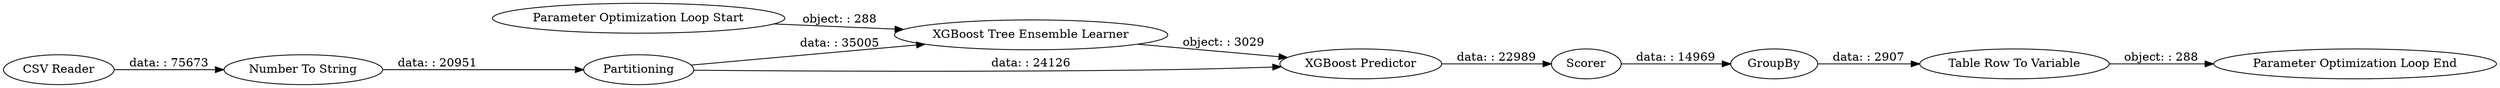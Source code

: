 digraph {
	"-4846192707275232712_6" [label=Partitioning]
	"-4846192707275232712_7" [label="XGBoost Predictor"]
	"-4846192707275232712_9" [label=GroupBy]
	"-4846192707275232712_3" [label="XGBoost Tree Ensemble Learner"]
	"-4846192707275232712_2" [label="Number To String"]
	"-4846192707275232712_4" [label="Parameter Optimization Loop Start"]
	"-4846192707275232712_1" [label="CSV Reader"]
	"-4846192707275232712_8" [label=Scorer]
	"-4846192707275232712_10" [label="Table Row To Variable"]
	"-4846192707275232712_5" [label="Parameter Optimization Loop End"]
	"-4846192707275232712_3" -> "-4846192707275232712_7" [label="object: : 3029"]
	"-4846192707275232712_9" -> "-4846192707275232712_10" [label="data: : 2907"]
	"-4846192707275232712_6" -> "-4846192707275232712_3" [label="data: : 35005"]
	"-4846192707275232712_10" -> "-4846192707275232712_5" [label="object: : 288"]
	"-4846192707275232712_6" -> "-4846192707275232712_7" [label="data: : 24126"]
	"-4846192707275232712_2" -> "-4846192707275232712_6" [label="data: : 20951"]
	"-4846192707275232712_1" -> "-4846192707275232712_2" [label="data: : 75673"]
	"-4846192707275232712_4" -> "-4846192707275232712_3" [label="object: : 288"]
	"-4846192707275232712_8" -> "-4846192707275232712_9" [label="data: : 14969"]
	"-4846192707275232712_7" -> "-4846192707275232712_8" [label="data: : 22989"]
	rankdir=LR
}
